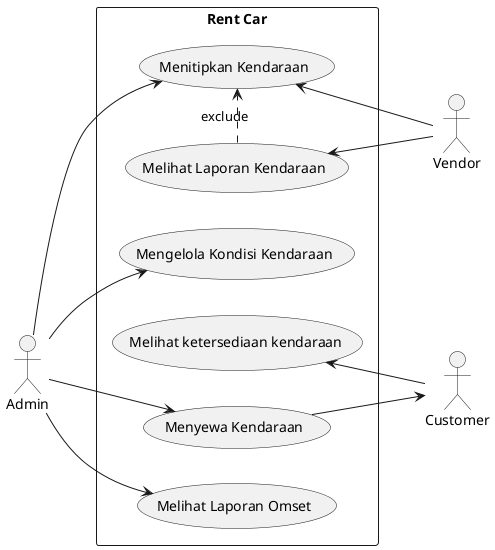 @startuml rent_car

left to right direction
skinparam packageStyle rectangle

actor "Customer" as customer
actor "Vendor" as vendor
actor "Admin" as admin

rectangle "Rent Car" {

    ' usecase 
    usecase "Menitipkan Kendaraan" as todo1
    usecase "Mengelola Kondisi Kendaraan" as todo2
    usecase "Melihat ketersediaan kendaraan" as todo3
    usecase "Menyewa Kendaraan" as todo4
    usecase "Melihat Laporan Kendaraan" as todo5
    usecase "Melihat Laporan Omset" as todo6

    admin --> todo1
    todo1 <-- vendor
    admin --> todo2
    todo3 <-- customer
    admin --> todo4
    todo4 --> customer
    todo5 <-- vendor
    admin --> todo6

    todo5 .> todo1 : exclude
}

@enduml